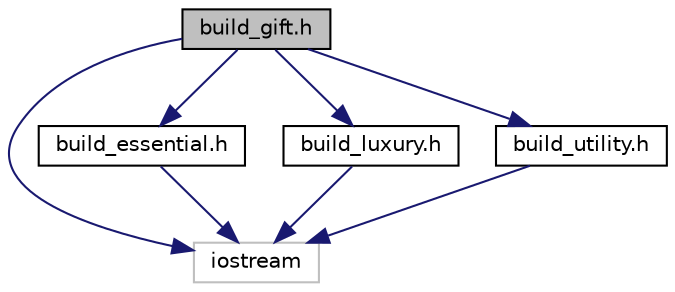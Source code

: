 digraph "build_gift.h"
{
  edge [fontname="Helvetica",fontsize="10",labelfontname="Helvetica",labelfontsize="10"];
  node [fontname="Helvetica",fontsize="10",shape=record];
  Node1 [label="build_gift.h",height=0.2,width=0.4,color="black", fillcolor="grey75", style="filled", fontcolor="black"];
  Node1 -> Node2 [color="midnightblue",fontsize="10",style="solid",fontname="Helvetica"];
  Node2 [label="iostream",height=0.2,width=0.4,color="grey75", fillcolor="white", style="filled"];
  Node1 -> Node3 [color="midnightblue",fontsize="10",style="solid",fontname="Helvetica"];
  Node3 [label="build_essential.h",height=0.2,width=0.4,color="black", fillcolor="white", style="filled",URL="$build__essential_8h.html"];
  Node3 -> Node2 [color="midnightblue",fontsize="10",style="solid",fontname="Helvetica"];
  Node1 -> Node4 [color="midnightblue",fontsize="10",style="solid",fontname="Helvetica"];
  Node4 [label="build_luxury.h",height=0.2,width=0.4,color="black", fillcolor="white", style="filled",URL="$build__luxury_8h.html"];
  Node4 -> Node2 [color="midnightblue",fontsize="10",style="solid",fontname="Helvetica"];
  Node1 -> Node5 [color="midnightblue",fontsize="10",style="solid",fontname="Helvetica"];
  Node5 [label="build_utility.h",height=0.2,width=0.4,color="black", fillcolor="white", style="filled",URL="$build__utility_8h.html"];
  Node5 -> Node2 [color="midnightblue",fontsize="10",style="solid",fontname="Helvetica"];
}

